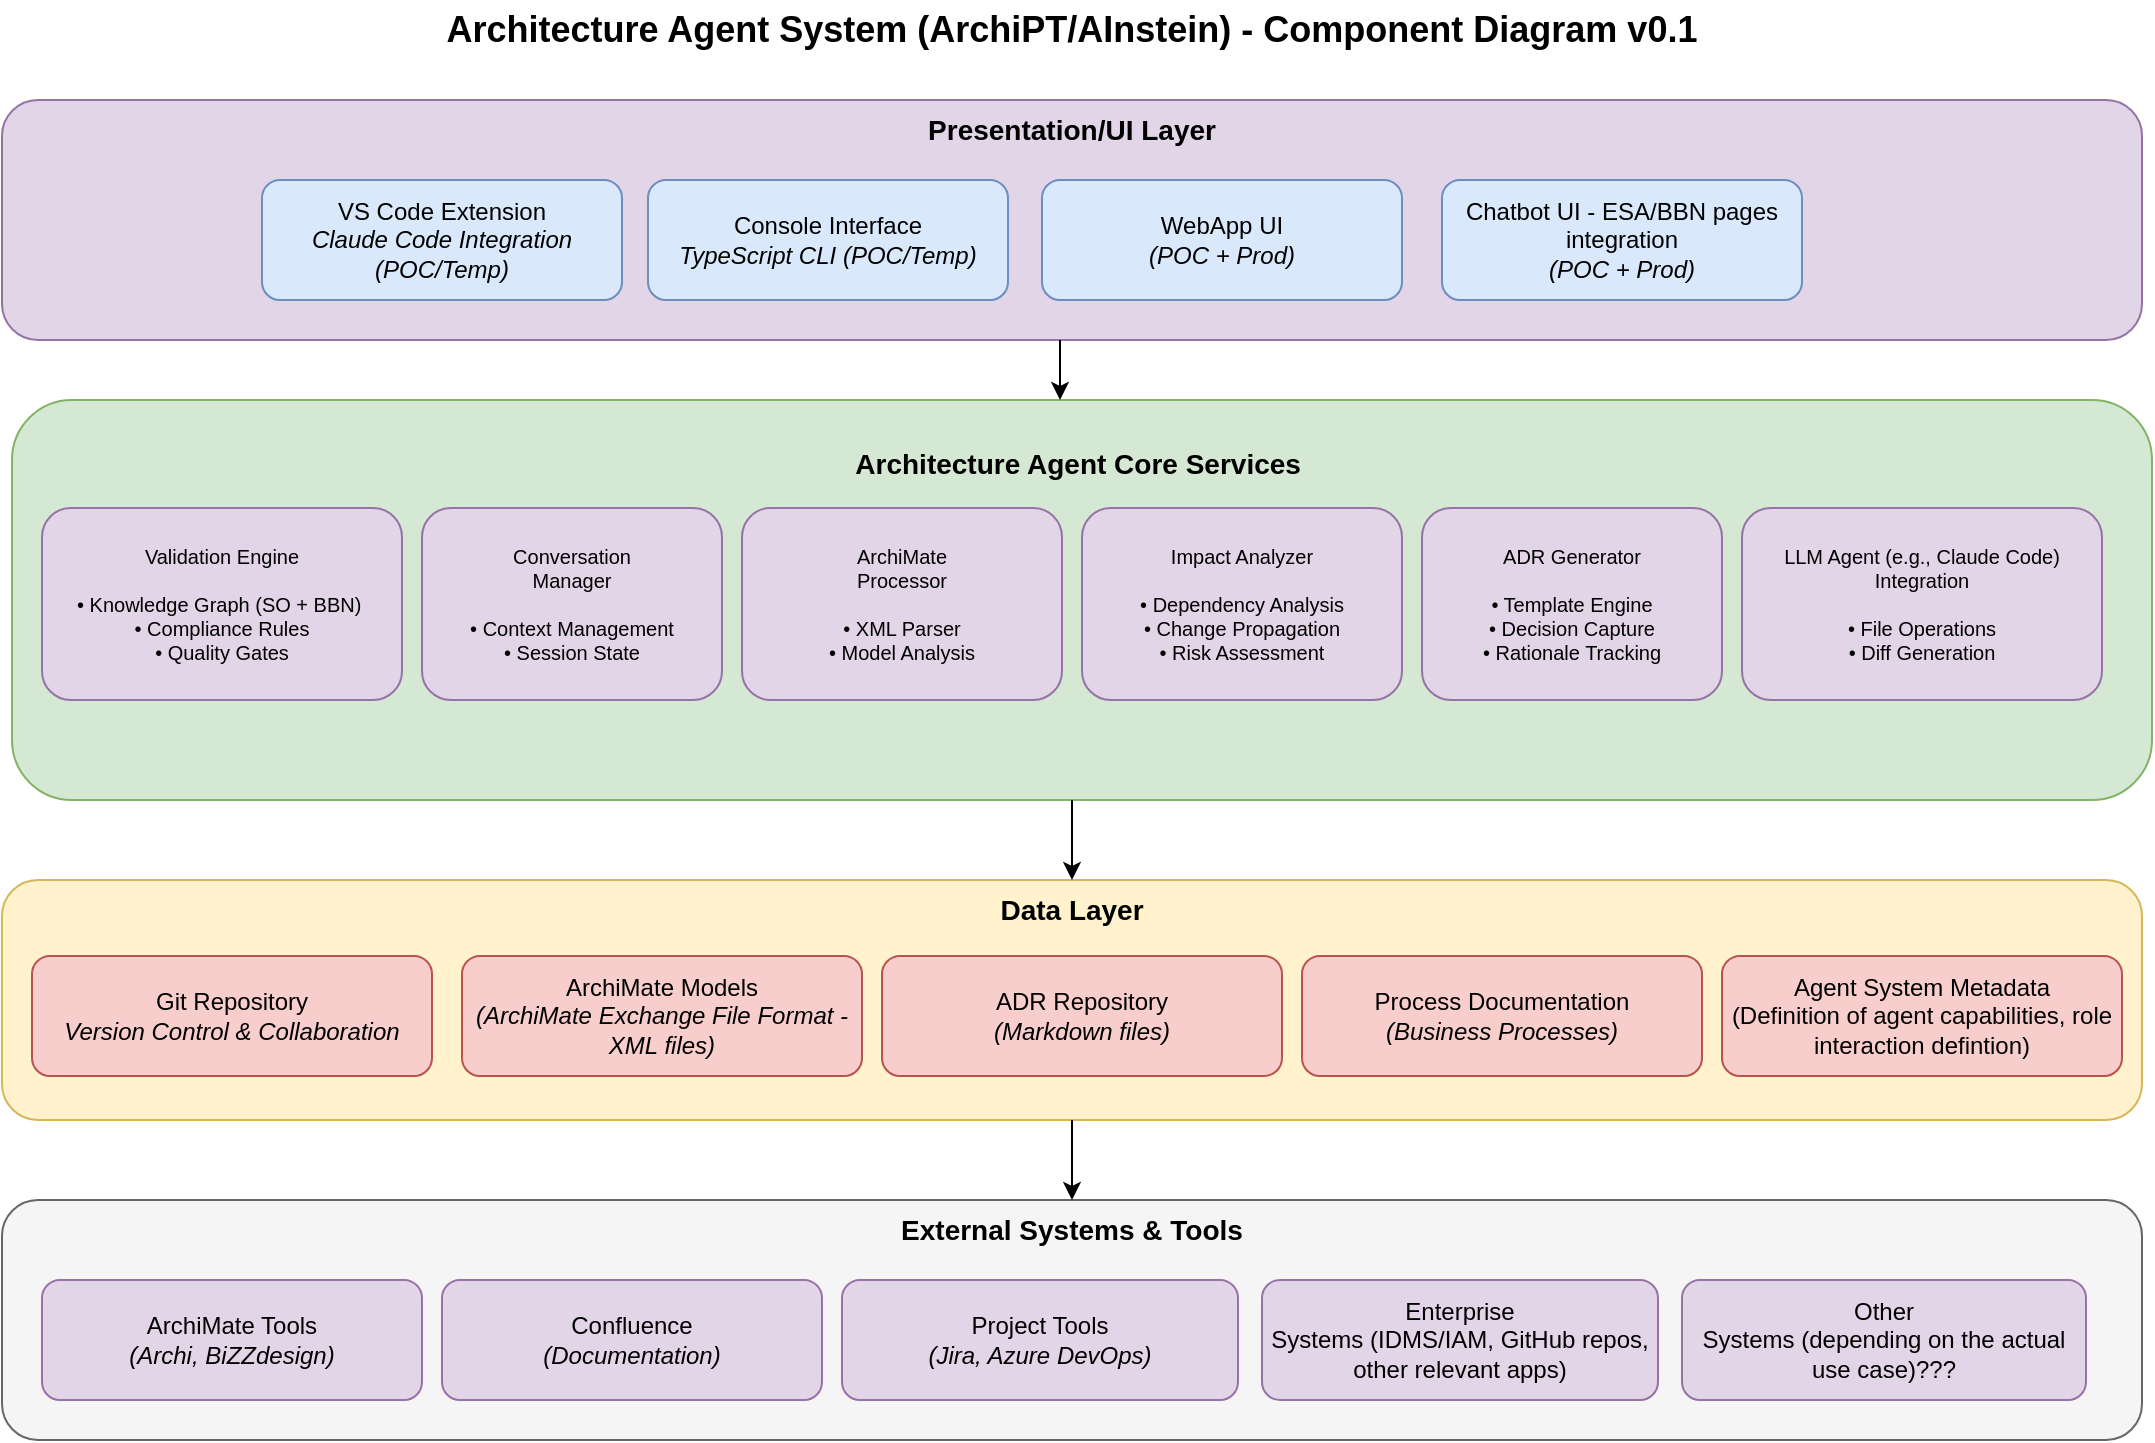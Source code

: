 <mxfile version="28.2.0">
  <diagram name="Architecture Agent - Component Diagram" id="Ew8ydOcGyUejcSTS_3OC">
    <mxGraphModel dx="1273" dy="670" grid="1" gridSize="10" guides="1" tooltips="1" connect="1" arrows="1" fold="1" page="1" pageScale="1" pageWidth="850" pageHeight="1100" math="0" shadow="0">
      <root>
        <mxCell id="0" />
        <mxCell id="1" parent="0" />
        <mxCell id="Mr6KNtb9g16A8ZJ1HRWE-1" value="Architecture Agent System (ArchiPT/AInstein) - Component Diagram v0.1" style="text;html=1;strokeColor=none;fillColor=none;align=center;verticalAlign=middle;whiteSpace=wrap;rounded=0;fontSize=18;fontStyle=1" vertex="1" parent="1">
          <mxGeometry x="270" y="20" width="630" height="30" as="geometry" />
        </mxCell>
        <mxCell id="Mr6KNtb9g16A8ZJ1HRWE-2" value="Presentation/UI Layer" style="rounded=1;whiteSpace=wrap;html=1;fillColor=#e1d5e7;strokeColor=#9673a6;verticalAlign=top;fontSize=14;fontStyle=1" vertex="1" parent="1">
          <mxGeometry x="50" y="70" width="1070" height="120" as="geometry" />
        </mxCell>
        <mxCell id="Mr6KNtb9g16A8ZJ1HRWE-3" value="VS Code Extension&lt;br&gt;&lt;i&gt;Claude Code Integration (POC/Temp)&lt;/i&gt;" style="rounded=1;whiteSpace=wrap;html=1;fillColor=#dae8fc;strokeColor=#6c8ebf;" vertex="1" parent="1">
          <mxGeometry x="180" y="110" width="180" height="60" as="geometry" />
        </mxCell>
        <mxCell id="Mr6KNtb9g16A8ZJ1HRWE-4" value="Console Interface&lt;br&gt;&lt;i&gt;TypeScript CLI (POC/Temp)&lt;/i&gt;" style="rounded=1;whiteSpace=wrap;html=1;fillColor=#dae8fc;strokeColor=#6c8ebf;" vertex="1" parent="1">
          <mxGeometry x="373" y="110" width="180" height="60" as="geometry" />
        </mxCell>
        <mxCell id="Mr6KNtb9g16A8ZJ1HRWE-5" value="WebApp UI&lt;br&gt;&lt;i&gt;(POC + Prod)&lt;/i&gt;" style="rounded=1;whiteSpace=wrap;html=1;fillColor=#dae8fc;strokeColor=#6c8ebf;" vertex="1" parent="1">
          <mxGeometry x="570" y="110" width="180" height="60" as="geometry" />
        </mxCell>
        <mxCell id="Mr6KNtb9g16A8ZJ1HRWE-6" value="&lt;div&gt;&lt;br&gt;&lt;/div&gt;Architecture Agent Core Services&amp;nbsp;" style="rounded=1;whiteSpace=wrap;html=1;fillColor=#d5e8d4;strokeColor=#82b366;verticalAlign=top;fontSize=14;fontStyle=1" vertex="1" parent="1">
          <mxGeometry x="55" y="220" width="1070" height="200" as="geometry" />
        </mxCell>
        <mxCell id="Mr6KNtb9g16A8ZJ1HRWE-7" value="&lt;div&gt;&lt;span style=&quot;background-color: transparent; color: light-dark(rgb(0, 0, 0), rgb(255, 255, 255));&quot;&gt;Validation Engine&lt;/span&gt;&lt;/div&gt;&lt;div&gt;&lt;br&gt;• Knowledge Graph (SO + BBN)&amp;nbsp;&lt;/div&gt;&lt;div&gt;• Compliance Rules&lt;/div&gt;&lt;div&gt;&lt;span style=&quot;background-color: transparent; color: light-dark(rgb(0, 0, 0), rgb(255, 255, 255));&quot;&gt;• Quality Gates&lt;/span&gt;&lt;/div&gt;" style="rounded=1;whiteSpace=wrap;html=1;fillColor=#e1d5e7;strokeColor=#9673a6;fontSize=10;" vertex="1" parent="1">
          <mxGeometry x="70" y="274" width="180" height="96" as="geometry" />
        </mxCell>
        <mxCell id="Mr6KNtb9g16A8ZJ1HRWE-8" value="ArchiMate&lt;br&gt;Processor&lt;br&gt;&lt;br&gt;• XML Parser&lt;br&gt;• Model Analysis" style="rounded=1;whiteSpace=wrap;html=1;fillColor=#e1d5e7;strokeColor=#9673a6;fontSize=10;" vertex="1" parent="1">
          <mxGeometry x="420" y="274" width="160" height="96" as="geometry" />
        </mxCell>
        <mxCell id="Mr6KNtb9g16A8ZJ1HRWE-9" value="ADR Generator&lt;br&gt;&lt;br&gt;• Template Engine&lt;br&gt;• Decision Capture&lt;br&gt;• Rationale Tracking" style="rounded=1;whiteSpace=wrap;html=1;fillColor=#e1d5e7;strokeColor=#9673a6;fontSize=10;" vertex="1" parent="1">
          <mxGeometry x="760" y="274" width="150" height="96" as="geometry" />
        </mxCell>
        <mxCell id="Mr6KNtb9g16A8ZJ1HRWE-10" value="Impact Analyzer&lt;br&gt;&lt;br&gt;• Dependency Analysis&lt;br&gt;• Change Propagation&lt;br&gt;• Risk Assessment" style="rounded=1;whiteSpace=wrap;html=1;fillColor=#e1d5e7;strokeColor=#9673a6;fontSize=10;" vertex="1" parent="1">
          <mxGeometry x="590" y="274" width="160" height="96" as="geometry" />
        </mxCell>
        <mxCell id="Mr6KNtb9g16A8ZJ1HRWE-11" value="Conversation&lt;br&gt;Manager&lt;br&gt;&lt;br&gt;• Context Management&lt;div&gt;• Session State&lt;/div&gt;" style="rounded=1;whiteSpace=wrap;html=1;fillColor=#e1d5e7;strokeColor=#9673a6;fontSize=10;" vertex="1" parent="1">
          <mxGeometry x="260" y="274" width="150" height="96" as="geometry" />
        </mxCell>
        <mxCell id="Mr6KNtb9g16A8ZJ1HRWE-12" value="&lt;div&gt;&lt;br&gt;&lt;/div&gt;&lt;div&gt;&lt;br&gt;&lt;/div&gt;LLM Agent (e.g., Claude Code)&lt;br&gt;Integration&lt;br&gt;&lt;br&gt;• File Operations&lt;br&gt;• Diff Generation&lt;div&gt;&lt;br&gt;&lt;/div&gt;&lt;div&gt;&lt;br&gt;&lt;/div&gt;" style="rounded=1;whiteSpace=wrap;html=1;fillColor=#e1d5e7;strokeColor=#9673a6;fontSize=10;" vertex="1" parent="1">
          <mxGeometry x="920" y="274" width="180" height="96" as="geometry" />
        </mxCell>
        <mxCell id="Mr6KNtb9g16A8ZJ1HRWE-13" value="Data Layer" style="rounded=1;whiteSpace=wrap;html=1;fillColor=#fff2cc;strokeColor=#d6b656;verticalAlign=top;fontSize=14;fontStyle=1" vertex="1" parent="1">
          <mxGeometry x="50" y="460" width="1070" height="120" as="geometry" />
        </mxCell>
        <mxCell id="Mr6KNtb9g16A8ZJ1HRWE-14" value="Git Repository&lt;br&gt;&lt;i&gt;Version Control &amp; Collaboration&lt;/i&gt;" style="rounded=1;whiteSpace=wrap;html=1;fillColor=#f8cecc;strokeColor=#b85450;" vertex="1" parent="1">
          <mxGeometry x="65" y="498" width="200" height="60" as="geometry" />
        </mxCell>
        <mxCell id="Mr6KNtb9g16A8ZJ1HRWE-15" value="ArchiMate Models&lt;br&gt;&lt;i&gt;(ArchiMate Exchange File Format - XML files)&lt;/i&gt;" style="rounded=1;whiteSpace=wrap;html=1;fillColor=#f8cecc;strokeColor=#b85450;" vertex="1" parent="1">
          <mxGeometry x="280" y="498" width="200" height="60" as="geometry" />
        </mxCell>
        <mxCell id="Mr6KNtb9g16A8ZJ1HRWE-16" value="ADR Repository&lt;br&gt;&lt;i&gt;(Markdown files)&lt;/i&gt;" style="rounded=1;whiteSpace=wrap;html=1;fillColor=#f8cecc;strokeColor=#b85450;" vertex="1" parent="1">
          <mxGeometry x="490" y="498" width="200" height="60" as="geometry" />
        </mxCell>
        <mxCell id="Mr6KNtb9g16A8ZJ1HRWE-17" value="Process Documentation&lt;br&gt;&lt;i&gt;(Business Processes)&lt;/i&gt;" style="rounded=1;whiteSpace=wrap;html=1;fillColor=#f8cecc;strokeColor=#b85450;" vertex="1" parent="1">
          <mxGeometry x="700" y="498" width="200" height="60" as="geometry" />
        </mxCell>
        <mxCell id="Mr6KNtb9g16A8ZJ1HRWE-18" value="External Systems &amp; Tools" style="rounded=1;whiteSpace=wrap;html=1;fillColor=#f5f5f5;strokeColor=#666666;verticalAlign=top;fontSize=14;fontStyle=1" vertex="1" parent="1">
          <mxGeometry x="50" y="620" width="1070" height="120" as="geometry" />
        </mxCell>
        <mxCell id="Mr6KNtb9g16A8ZJ1HRWE-19" value="ArchiMate Tools&lt;br&gt;&lt;i&gt;(Archi, BiZZdesign)&lt;/i&gt;" style="rounded=1;whiteSpace=wrap;html=1;fillColor=#e1d5e7;strokeColor=#9673a6;" vertex="1" parent="1">
          <mxGeometry x="70" y="660" width="190" height="60" as="geometry" />
        </mxCell>
        <mxCell id="Mr6KNtb9g16A8ZJ1HRWE-20" value="Confluence&lt;br&gt;&lt;i&gt;(Documentation)&lt;/i&gt;" style="rounded=1;whiteSpace=wrap;html=1;fillColor=#e1d5e7;strokeColor=#9673a6;" vertex="1" parent="1">
          <mxGeometry x="270" y="660" width="190" height="60" as="geometry" />
        </mxCell>
        <mxCell id="Mr6KNtb9g16A8ZJ1HRWE-21" value="Project Tools&lt;br&gt;&lt;i&gt;(Jira, Azure DevOps)&lt;/i&gt;" style="rounded=1;whiteSpace=wrap;html=1;fillColor=#e1d5e7;strokeColor=#9673a6;" vertex="1" parent="1">
          <mxGeometry x="470" y="660" width="198" height="60" as="geometry" />
        </mxCell>
        <mxCell id="Mr6KNtb9g16A8ZJ1HRWE-22" value="Enterprise&lt;br&gt;Systems (IDMS/IAM, GitHub repos, other relevant apps)" style="rounded=1;whiteSpace=wrap;html=1;fillColor=#e1d5e7;strokeColor=#9673a6;" vertex="1" parent="1">
          <mxGeometry x="680" y="660" width="198" height="60" as="geometry" />
        </mxCell>
        <mxCell id="Mr6KNtb9g16A8ZJ1HRWE-23" value="" style="endArrow=classic;html=1;rounded=0;" edge="1" parent="1">
          <mxGeometry width="50" height="50" relative="1" as="geometry">
            <mxPoint x="579" y="190" as="sourcePoint" />
            <mxPoint x="579" y="220" as="targetPoint" />
          </mxGeometry>
        </mxCell>
        <mxCell id="Mr6KNtb9g16A8ZJ1HRWE-24" value="" style="endArrow=classic;html=1;rounded=0;" edge="1" parent="1">
          <mxGeometry width="50" height="50" relative="1" as="geometry">
            <mxPoint x="585" y="420" as="sourcePoint" />
            <mxPoint x="585" y="460" as="targetPoint" />
          </mxGeometry>
        </mxCell>
        <mxCell id="Mr6KNtb9g16A8ZJ1HRWE-25" value="" style="endArrow=classic;html=1;rounded=0;" edge="1" parent="1">
          <mxGeometry width="50" height="50" relative="1" as="geometry">
            <mxPoint x="585" y="580" as="sourcePoint" />
            <mxPoint x="585" y="620" as="targetPoint" />
          </mxGeometry>
        </mxCell>
        <mxCell id="Mr6KNtb9g16A8ZJ1HRWE-26" value="Chatbot UI - ESA/BBN pages integration&lt;div&gt;&lt;i&gt;(POC + Prod)&lt;/i&gt;&lt;/div&gt;" style="rounded=1;whiteSpace=wrap;html=1;fillColor=#dae8fc;strokeColor=#6c8ebf;" vertex="1" parent="1">
          <mxGeometry x="770" y="110" width="180" height="60" as="geometry" />
        </mxCell>
        <mxCell id="Mr6KNtb9g16A8ZJ1HRWE-27" value="Other&lt;br&gt;Systems (depending on the actual use case)???" style="rounded=1;whiteSpace=wrap;html=1;fillColor=#e1d5e7;strokeColor=#9673a6;" vertex="1" parent="1">
          <mxGeometry x="890" y="660" width="202" height="60" as="geometry" />
        </mxCell>
        <mxCell id="Mr6KNtb9g16A8ZJ1HRWE-28" value="Agent System Metadata&lt;div&gt;(Definition of agent capabilities, role interaction defintion)&lt;/div&gt;" style="rounded=1;whiteSpace=wrap;html=1;fillColor=#f8cecc;strokeColor=#b85450;" vertex="1" parent="1">
          <mxGeometry x="910" y="498" width="200" height="60" as="geometry" />
        </mxCell>
      </root>
    </mxGraphModel>
  </diagram>
</mxfile>
